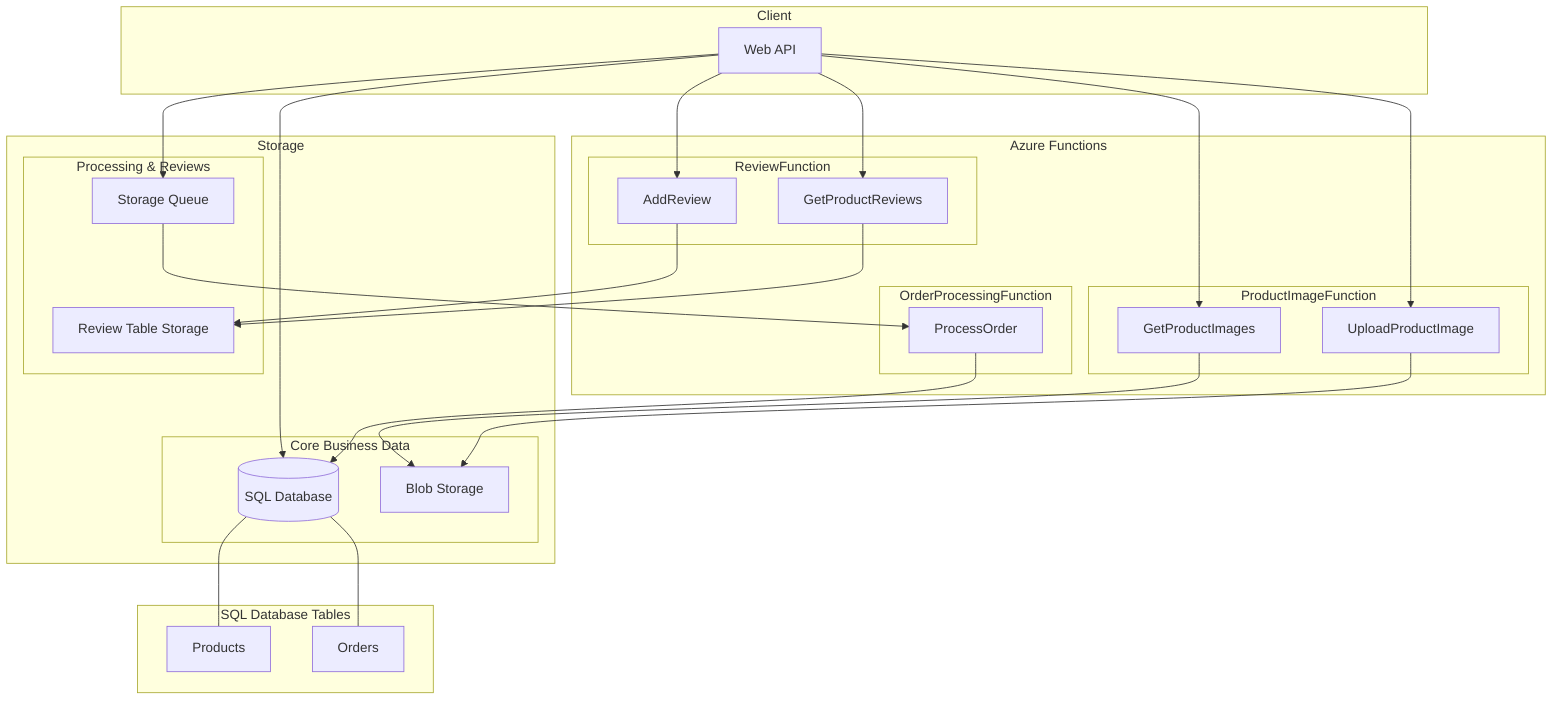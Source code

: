 flowchart TB
    subgraph Client
        API[Web API]
    end

    subgraph Azure Functions
        subgraph ReviewFunction
            AR[AddReview]
            GPR[GetProductReviews]
        end
        subgraph ProductImageFunction
            GPI[GetProductImages]
            UPI[UploadProductImage]
        end
        subgraph OrderProcessingFunction
            PO[ProcessOrder]
        end
    end

    subgraph Storage
        subgraph "Core Business Data"
            SQL[(SQL Database)]
            BLOB[Blob Storage]
        end
        subgraph "Processing & Reviews"
            QUEUE[Storage Queue]
            REVIEW_TABLE[Review Table Storage]
        end
    end

    subgraph "SQL Database Tables"
        PRODUCTS[Products]
        ORDERS[Orders]
    end

    %% Client to Function connections
    API --> AR
    API --> GPR
    API --> GPI
    API --> UPI
    API --> SQL
    API --> QUEUE

    %% Function to Storage connections
    AR --> REVIEW_TABLE
    GPR --> REVIEW_TABLE
    GPI --> BLOB
    UPI --> BLOB
    PO --> SQL
    QUEUE --> PO

    %% SQL relationships
    SQL --- PRODUCTS
    SQL --- ORDERS